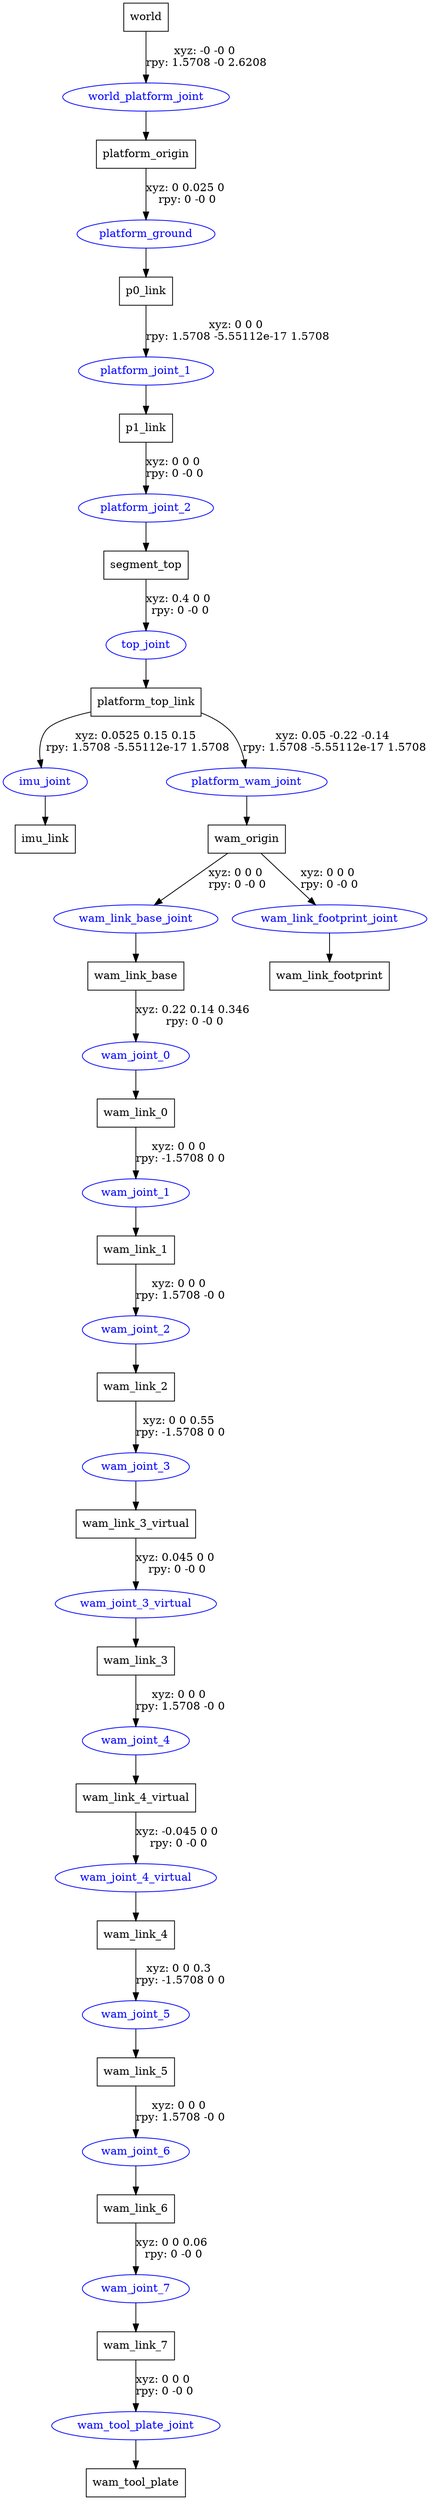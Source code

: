 digraph G {
node [shape=box];
"world" [label="world"];
"platform_origin" [label="platform_origin"];
"p0_link" [label="p0_link"];
"p1_link" [label="p1_link"];
"segment_top" [label="segment_top"];
"platform_top_link" [label="platform_top_link"];
"imu_link" [label="imu_link"];
"wam_origin" [label="wam_origin"];
"wam_link_base" [label="wam_link_base"];
"wam_link_0" [label="wam_link_0"];
"wam_link_1" [label="wam_link_1"];
"wam_link_2" [label="wam_link_2"];
"wam_link_3_virtual" [label="wam_link_3_virtual"];
"wam_link_3" [label="wam_link_3"];
"wam_link_4_virtual" [label="wam_link_4_virtual"];
"wam_link_4" [label="wam_link_4"];
"wam_link_5" [label="wam_link_5"];
"wam_link_6" [label="wam_link_6"];
"wam_link_7" [label="wam_link_7"];
"wam_tool_plate" [label="wam_tool_plate"];
"wam_link_footprint" [label="wam_link_footprint"];
node [shape=ellipse, color=blue, fontcolor=blue];
"world" -> "world_platform_joint" [label="xyz: -0 -0 0 \nrpy: 1.5708 -0 2.6208"]
"world_platform_joint" -> "platform_origin"
"platform_origin" -> "platform_ground" [label="xyz: 0 0.025 0 \nrpy: 0 -0 0"]
"platform_ground" -> "p0_link"
"p0_link" -> "platform_joint_1" [label="xyz: 0 0 0 \nrpy: 1.5708 -5.55112e-17 1.5708"]
"platform_joint_1" -> "p1_link"
"p1_link" -> "platform_joint_2" [label="xyz: 0 0 0 \nrpy: 0 -0 0"]
"platform_joint_2" -> "segment_top"
"segment_top" -> "top_joint" [label="xyz: 0.4 0 0 \nrpy: 0 -0 0"]
"top_joint" -> "platform_top_link"
"platform_top_link" -> "imu_joint" [label="xyz: 0.0525 0.15 0.15 \nrpy: 1.5708 -5.55112e-17 1.5708"]
"imu_joint" -> "imu_link"
"platform_top_link" -> "platform_wam_joint" [label="xyz: 0.05 -0.22 -0.14 \nrpy: 1.5708 -5.55112e-17 1.5708"]
"platform_wam_joint" -> "wam_origin"
"wam_origin" -> "wam_link_base_joint" [label="xyz: 0 0 0 \nrpy: 0 -0 0"]
"wam_link_base_joint" -> "wam_link_base"
"wam_link_base" -> "wam_joint_0" [label="xyz: 0.22 0.14 0.346 \nrpy: 0 -0 0"]
"wam_joint_0" -> "wam_link_0"
"wam_link_0" -> "wam_joint_1" [label="xyz: 0 0 0 \nrpy: -1.5708 0 0"]
"wam_joint_1" -> "wam_link_1"
"wam_link_1" -> "wam_joint_2" [label="xyz: 0 0 0 \nrpy: 1.5708 -0 0"]
"wam_joint_2" -> "wam_link_2"
"wam_link_2" -> "wam_joint_3" [label="xyz: 0 0 0.55 \nrpy: -1.5708 0 0"]
"wam_joint_3" -> "wam_link_3_virtual"
"wam_link_3_virtual" -> "wam_joint_3_virtual" [label="xyz: 0.045 0 0 \nrpy: 0 -0 0"]
"wam_joint_3_virtual" -> "wam_link_3"
"wam_link_3" -> "wam_joint_4" [label="xyz: 0 0 0 \nrpy: 1.5708 -0 0"]
"wam_joint_4" -> "wam_link_4_virtual"
"wam_link_4_virtual" -> "wam_joint_4_virtual" [label="xyz: -0.045 0 0 \nrpy: 0 -0 0"]
"wam_joint_4_virtual" -> "wam_link_4"
"wam_link_4" -> "wam_joint_5" [label="xyz: 0 0 0.3 \nrpy: -1.5708 0 0"]
"wam_joint_5" -> "wam_link_5"
"wam_link_5" -> "wam_joint_6" [label="xyz: 0 0 0 \nrpy: 1.5708 -0 0"]
"wam_joint_6" -> "wam_link_6"
"wam_link_6" -> "wam_joint_7" [label="xyz: 0 0 0.06 \nrpy: 0 -0 0"]
"wam_joint_7" -> "wam_link_7"
"wam_link_7" -> "wam_tool_plate_joint" [label="xyz: 0 0 0 \nrpy: 0 -0 0"]
"wam_tool_plate_joint" -> "wam_tool_plate"
"wam_origin" -> "wam_link_footprint_joint" [label="xyz: 0 0 0 \nrpy: 0 -0 0"]
"wam_link_footprint_joint" -> "wam_link_footprint"
}
